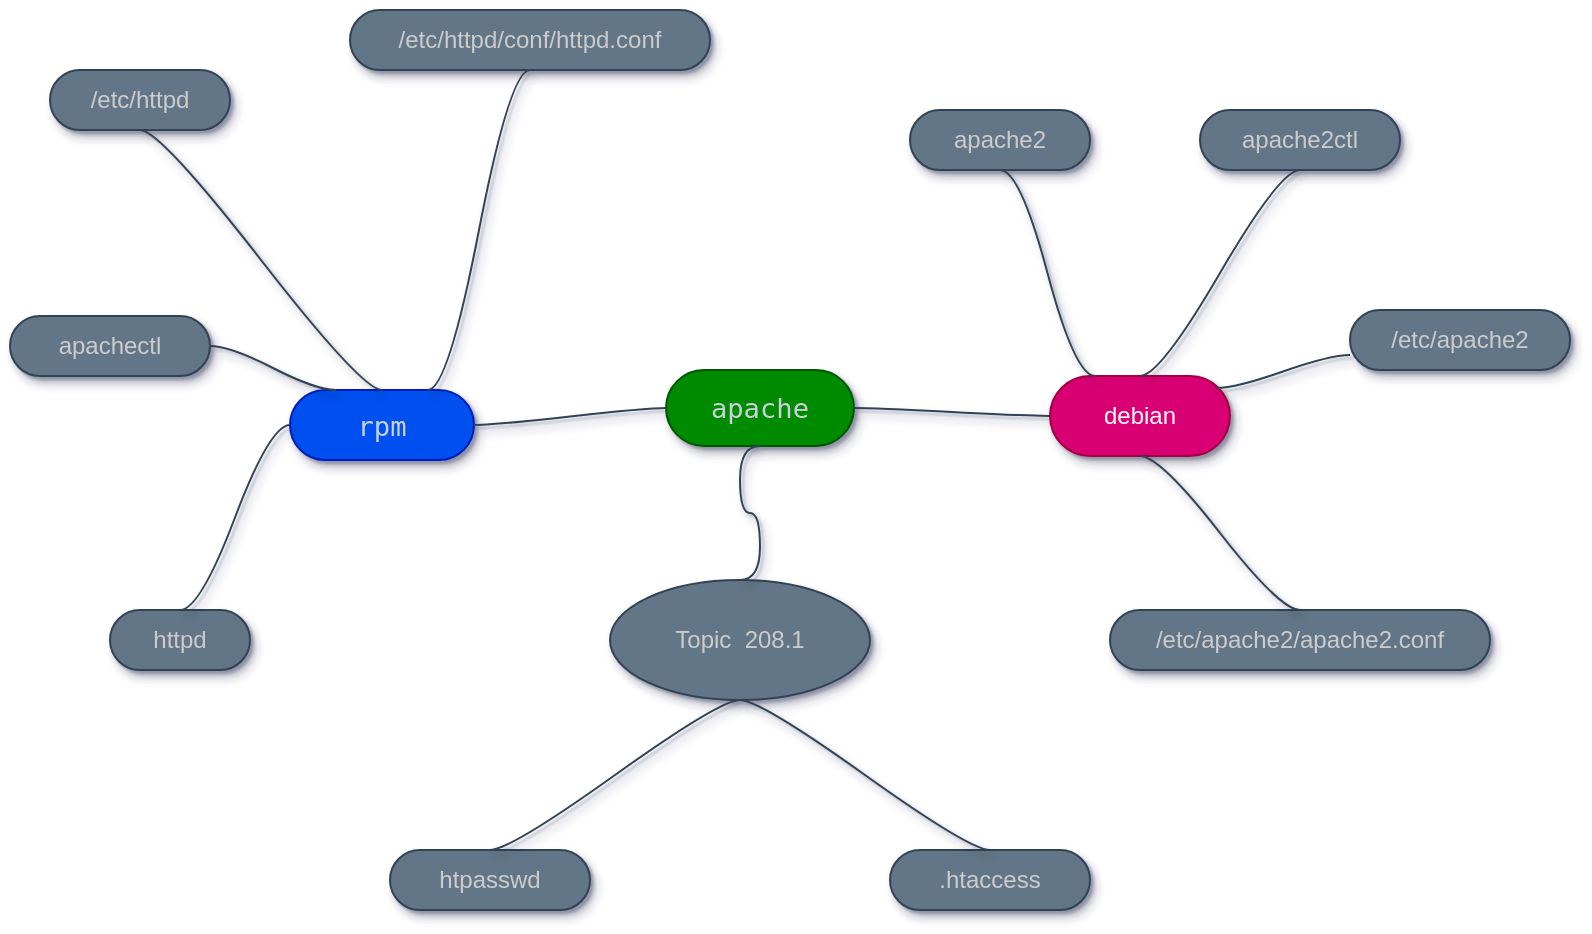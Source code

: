 <mxfile>
    <diagram id="bvMxqJy8REenpndCrTQX" name="Page-1">
        <mxGraphModel dx="1113" dy="1782" grid="1" gridSize="10" guides="1" tooltips="1" connect="1" arrows="1" fold="1" page="1" pageScale="1" pageWidth="850" pageHeight="1100" background="none" math="0" shadow="1">
            <root>
                <mxCell id="0"/>
                <mxCell id="1" parent="0"/>
                <mxCell id="8" value="Topic&amp;nbsp; 208.1" style="ellipse;whiteSpace=wrap;html=1;align=center;treeFolding=1;treeMoving=1;newEdgeStyle={&quot;edgeStyle&quot;:&quot;entityRelationEdgeStyle&quot;,&quot;startArrow&quot;:&quot;none&quot;,&quot;endArrow&quot;:&quot;none&quot;,&quot;segment&quot;:10,&quot;curved&quot;:1};fillColor=#647687;fontColor=#CCCCCC;strokeColor=#314354;shadow=1;sketch=0;" parent="1" vertex="1">
                    <mxGeometry x="320" y="-515" width="130" height="60" as="geometry"/>
                </mxCell>
                <mxCell id="74" value=".htaccess" style="whiteSpace=wrap;html=1;rounded=1;arcSize=50;align=center;verticalAlign=middle;strokeWidth=1;autosize=1;spacing=4;treeFolding=1;treeMoving=1;newEdgeStyle={&quot;edgeStyle&quot;:&quot;entityRelationEdgeStyle&quot;,&quot;startArrow&quot;:&quot;none&quot;,&quot;endArrow&quot;:&quot;none&quot;,&quot;segment&quot;:10,&quot;curved&quot;:1};fillColor=#647687;fontColor=#CCCCCC;strokeColor=#314354;shadow=1;sketch=0;" parent="1" vertex="1">
                    <mxGeometry x="460" y="-380" width="100" height="30" as="geometry"/>
                </mxCell>
                <mxCell id="75" value="" style="edgeStyle=entityRelationEdgeStyle;startArrow=none;endArrow=none;segment=10;curved=1;exitX=0.5;exitY=1;exitDx=0;exitDy=0;fillColor=#647687;strokeColor=#314354;shadow=1;fontColor=#CCCCCC;sketch=0;entryX=0.5;entryY=0;entryDx=0;entryDy=0;" parent="1" source="8" target="74" edge="1">
                    <mxGeometry relative="1" as="geometry">
                        <mxPoint x="329.02" y="-415" as="sourcePoint"/>
                    </mxGeometry>
                </mxCell>
                <mxCell id="78" value="&lt;pre style=&quot;box-sizing: border-box ; font-family: , , &amp;quot;sf mono&amp;quot; , &amp;quot;menlo&amp;quot; , &amp;quot;consolas&amp;quot; , &amp;quot;liberation mono&amp;quot; , monospace ; font-size: 13.6px ; margin-top: 0px ; margin-bottom: 0px ; overflow-wrap: normal ; padding: 16px ; overflow: auto ; line-height: 1.45 ; border-radius: 6px ; word-break: normal ; color: rgb(201 , 209 , 217)&quot;&gt;apache&lt;/pre&gt;" style="whiteSpace=wrap;html=1;rounded=1;arcSize=50;align=center;verticalAlign=middle;strokeWidth=1;autosize=1;spacing=4;treeFolding=1;treeMoving=1;newEdgeStyle={&quot;edgeStyle&quot;:&quot;entityRelationEdgeStyle&quot;,&quot;startArrow&quot;:&quot;none&quot;,&quot;endArrow&quot;:&quot;none&quot;,&quot;segment&quot;:10,&quot;curved&quot;:1};fillColor=#008a00;fontColor=#ffffff;strokeColor=#005700;shadow=1;sketch=0;" parent="1" vertex="1">
                    <mxGeometry x="348" y="-620" width="94" height="38" as="geometry"/>
                </mxCell>
                <mxCell id="79" value="" style="edgeStyle=entityRelationEdgeStyle;startArrow=none;endArrow=none;segment=10;curved=1;exitX=0.5;exitY=0;exitDx=0;exitDy=0;fillColor=#647687;strokeColor=#314354;fontColor=#CCCCCC;shadow=1;sketch=0;entryX=0.5;entryY=1;entryDx=0;entryDy=0;" parent="1" source="8" target="78" edge="1">
                    <mxGeometry relative="1" as="geometry">
                        <mxPoint x="500" y="-465" as="sourcePoint"/>
                    </mxGeometry>
                </mxCell>
                <mxCell id="82" value="" style="edgeStyle=entityRelationEdgeStyle;startArrow=none;endArrow=none;segment=10;curved=1;exitX=1;exitY=0.5;exitDx=0;exitDy=0;fillColor=#647687;strokeColor=#314354;shadow=1;fontColor=#CCCCCC;sketch=0;entryX=0;entryY=0.5;entryDx=0;entryDy=0;" parent="1" source="78" target="106" edge="1">
                    <mxGeometry relative="1" as="geometry">
                        <mxPoint x="382" y="-601" as="sourcePoint"/>
                        <mxPoint x="130" y="-570" as="targetPoint"/>
                    </mxGeometry>
                </mxCell>
                <mxCell id="83" value="&lt;pre style=&quot;box-sizing: border-box ; font-family: , , &amp;quot;sf mono&amp;quot; , &amp;quot;menlo&amp;quot; , &amp;quot;consolas&amp;quot; , &amp;quot;liberation mono&amp;quot; , monospace ; font-size: 13.6px ; margin-top: 0px ; margin-bottom: 0px ; overflow-wrap: normal ; padding: 16px ; overflow: auto ; line-height: 1.45 ; border-radius: 6px ; word-break: normal ; color: rgb(201 , 209 , 217)&quot;&gt;rpm&lt;/pre&gt;" style="whiteSpace=wrap;html=1;rounded=1;arcSize=50;align=center;verticalAlign=middle;strokeWidth=1;autosize=1;spacing=4;treeFolding=1;treeMoving=1;newEdgeStyle={&quot;edgeStyle&quot;:&quot;entityRelationEdgeStyle&quot;,&quot;startArrow&quot;:&quot;none&quot;,&quot;endArrow&quot;:&quot;none&quot;,&quot;segment&quot;:10,&quot;curved&quot;:1};fillColor=#0050ef;fontColor=#ffffff;strokeColor=#001DBC;shadow=1;sketch=0;" parent="1" vertex="1">
                    <mxGeometry x="160" y="-610" width="92" height="35" as="geometry"/>
                </mxCell>
                <mxCell id="84" value="" style="edgeStyle=entityRelationEdgeStyle;startArrow=none;endArrow=none;segment=10;curved=1;fillColor=#647687;strokeColor=#314354;shadow=1;fontColor=#CCCCCC;sketch=0;exitX=0;exitY=0.5;exitDx=0;exitDy=0;entryX=1;entryY=0.5;entryDx=0;entryDy=0;" parent="1" source="78" target="83" edge="1">
                    <mxGeometry relative="1" as="geometry">
                        <mxPoint x="328" y="-601" as="sourcePoint"/>
                    </mxGeometry>
                </mxCell>
                <mxCell id="102" value="htpasswd" style="whiteSpace=wrap;html=1;rounded=1;arcSize=50;align=center;verticalAlign=middle;strokeWidth=1;autosize=1;spacing=4;treeFolding=1;treeMoving=1;newEdgeStyle={&quot;edgeStyle&quot;:&quot;entityRelationEdgeStyle&quot;,&quot;startArrow&quot;:&quot;none&quot;,&quot;endArrow&quot;:&quot;none&quot;,&quot;segment&quot;:10,&quot;curved&quot;:1};fillColor=#647687;fontColor=#CCCCCC;strokeColor=#314354;shadow=1;sketch=0;" parent="1" vertex="1">
                    <mxGeometry x="210" y="-380" width="100" height="30" as="geometry"/>
                </mxCell>
                <mxCell id="103" value="" style="edgeStyle=entityRelationEdgeStyle;startArrow=none;endArrow=none;segment=10;curved=1;exitX=0.5;exitY=1;exitDx=0;exitDy=0;fillColor=#647687;strokeColor=#314354;shadow=1;fontColor=#CCCCCC;sketch=0;entryX=0.5;entryY=0;entryDx=0;entryDy=0;" parent="1" source="8" target="102" edge="1">
                    <mxGeometry relative="1" as="geometry">
                        <mxPoint x="330" y="-455" as="sourcePoint"/>
                    </mxGeometry>
                </mxCell>
                <mxCell id="104" value="apachectl" style="whiteSpace=wrap;html=1;rounded=1;arcSize=50;align=center;verticalAlign=middle;strokeWidth=1;autosize=1;spacing=4;treeFolding=1;treeMoving=1;newEdgeStyle={&quot;edgeStyle&quot;:&quot;entityRelationEdgeStyle&quot;,&quot;startArrow&quot;:&quot;none&quot;,&quot;endArrow&quot;:&quot;none&quot;,&quot;segment&quot;:10,&quot;curved&quot;:1};fillColor=#647687;fontColor=#CCCCCC;strokeColor=#314354;shadow=1;sketch=0;" parent="1" vertex="1">
                    <mxGeometry x="20" y="-647" width="100" height="30" as="geometry"/>
                </mxCell>
                <mxCell id="105" value="" style="edgeStyle=entityRelationEdgeStyle;startArrow=none;endArrow=none;segment=10;curved=1;exitX=0.25;exitY=0;exitDx=0;exitDy=0;fillColor=#647687;strokeColor=#314354;shadow=1;fontColor=#CCCCCC;sketch=0;entryX=1;entryY=0.5;entryDx=0;entryDy=0;" parent="1" source="83" target="104" edge="1">
                    <mxGeometry relative="1" as="geometry">
                        <mxPoint x="330" y="-445" as="sourcePoint"/>
                    </mxGeometry>
                </mxCell>
                <mxCell id="106" value="debian" style="whiteSpace=wrap;html=1;rounded=1;arcSize=50;align=center;verticalAlign=middle;strokeWidth=1;autosize=1;spacing=4;treeFolding=1;treeMoving=1;newEdgeStyle={&quot;edgeStyle&quot;:&quot;entityRelationEdgeStyle&quot;,&quot;startArrow&quot;:&quot;none&quot;,&quot;endArrow&quot;:&quot;none&quot;,&quot;segment&quot;:10,&quot;curved&quot;:1};fillColor=#d80073;fontColor=#ffffff;strokeColor=#A50040;shadow=1;sketch=0;" parent="1" vertex="1">
                    <mxGeometry x="540" y="-617" width="90" height="40" as="geometry"/>
                </mxCell>
                <mxCell id="108" value="httpd" style="whiteSpace=wrap;html=1;rounded=1;arcSize=50;align=center;verticalAlign=middle;strokeWidth=1;autosize=1;spacing=4;treeFolding=1;treeMoving=1;newEdgeStyle={&quot;edgeStyle&quot;:&quot;entityRelationEdgeStyle&quot;,&quot;startArrow&quot;:&quot;none&quot;,&quot;endArrow&quot;:&quot;none&quot;,&quot;segment&quot;:10,&quot;curved&quot;:1};fillColor=#647687;fontColor=#CCCCCC;strokeColor=#314354;shadow=1;sketch=0;" parent="1" vertex="1">
                    <mxGeometry x="70" y="-500" width="70" height="30" as="geometry"/>
                </mxCell>
                <mxCell id="109" value="" style="edgeStyle=entityRelationEdgeStyle;startArrow=none;endArrow=none;segment=10;curved=1;fillColor=#647687;strokeColor=#314354;shadow=1;fontColor=#CCCCCC;sketch=0;entryX=0.5;entryY=0;entryDx=0;entryDy=0;exitX=0;exitY=0.5;exitDx=0;exitDy=0;" parent="1" source="83" target="108" edge="1">
                    <mxGeometry relative="1" as="geometry">
                        <mxPoint x="690" y="-760" as="sourcePoint"/>
                    </mxGeometry>
                </mxCell>
                <mxCell id="110" value="apache2" style="whiteSpace=wrap;html=1;rounded=1;arcSize=50;align=center;verticalAlign=middle;strokeWidth=1;autosize=1;spacing=4;treeFolding=1;treeMoving=1;newEdgeStyle={&quot;edgeStyle&quot;:&quot;entityRelationEdgeStyle&quot;,&quot;startArrow&quot;:&quot;none&quot;,&quot;endArrow&quot;:&quot;none&quot;,&quot;segment&quot;:10,&quot;curved&quot;:1};fillColor=#647687;fontColor=#CCCCCC;strokeColor=#314354;shadow=1;sketch=0;" parent="1" vertex="1">
                    <mxGeometry x="470" y="-750" width="90" height="30" as="geometry"/>
                </mxCell>
                <mxCell id="111" value="" style="edgeStyle=entityRelationEdgeStyle;startArrow=none;endArrow=none;segment=10;curved=1;exitX=0.25;exitY=0;exitDx=0;exitDy=0;fillColor=#647687;strokeColor=#314354;shadow=1;fontColor=#CCCCCC;sketch=0;entryX=0.5;entryY=1;entryDx=0;entryDy=0;" parent="1" source="106" target="110" edge="1">
                    <mxGeometry relative="1" as="geometry">
                        <mxPoint x="540" y="-720" as="sourcePoint"/>
                    </mxGeometry>
                </mxCell>
                <mxCell id="112" value="apache2ctl" style="whiteSpace=wrap;html=1;rounded=1;arcSize=50;align=center;verticalAlign=middle;strokeWidth=1;autosize=1;spacing=4;treeFolding=1;treeMoving=1;newEdgeStyle={&quot;edgeStyle&quot;:&quot;entityRelationEdgeStyle&quot;,&quot;startArrow&quot;:&quot;none&quot;,&quot;endArrow&quot;:&quot;none&quot;,&quot;segment&quot;:10,&quot;curved&quot;:1};fillColor=#647687;fontColor=#CCCCCC;strokeColor=#314354;shadow=1;sketch=0;" parent="1" vertex="1">
                    <mxGeometry x="615" y="-750" width="100" height="30" as="geometry"/>
                </mxCell>
                <mxCell id="113" value="" style="edgeStyle=entityRelationEdgeStyle;startArrow=none;endArrow=none;segment=10;curved=1;exitX=0.5;exitY=0;exitDx=0;exitDy=0;fillColor=#647687;strokeColor=#314354;shadow=1;fontColor=#CCCCCC;sketch=0;entryX=0.5;entryY=1;entryDx=0;entryDy=0;" parent="1" source="106" target="112" edge="1">
                    <mxGeometry relative="1" as="geometry">
                        <mxPoint x="789.972" y="-770" as="sourcePoint"/>
                    </mxGeometry>
                </mxCell>
                <mxCell id="114" value="/etc/httpd" style="whiteSpace=wrap;html=1;rounded=1;arcSize=50;align=center;verticalAlign=middle;strokeWidth=1;autosize=1;spacing=4;treeFolding=1;treeMoving=1;newEdgeStyle={&quot;edgeStyle&quot;:&quot;entityRelationEdgeStyle&quot;,&quot;startArrow&quot;:&quot;none&quot;,&quot;endArrow&quot;:&quot;none&quot;,&quot;segment&quot;:10,&quot;curved&quot;:1};fillColor=#647687;fontColor=#CCCCCC;strokeColor=#314354;shadow=1;sketch=0;" parent="1" vertex="1">
                    <mxGeometry x="40" y="-770" width="90" height="30" as="geometry"/>
                </mxCell>
                <mxCell id="115" value="" style="edgeStyle=entityRelationEdgeStyle;startArrow=none;endArrow=none;segment=10;curved=1;fillColor=#647687;strokeColor=#314354;shadow=1;fontColor=#CCCCCC;sketch=0;entryX=0.5;entryY=1;entryDx=0;entryDy=0;exitX=0.5;exitY=0;exitDx=0;exitDy=0;" parent="1" source="83" target="114" edge="1">
                    <mxGeometry relative="1" as="geometry">
                        <mxPoint x="272" y="-732.5" as="sourcePoint"/>
                    </mxGeometry>
                </mxCell>
                <mxCell id="119" value="/etc/httpd/conf/httpd.conf" style="whiteSpace=wrap;html=1;rounded=1;arcSize=50;align=center;verticalAlign=middle;strokeWidth=1;autosize=1;spacing=4;treeFolding=1;treeMoving=1;newEdgeStyle={&quot;edgeStyle&quot;:&quot;entityRelationEdgeStyle&quot;,&quot;startArrow&quot;:&quot;none&quot;,&quot;endArrow&quot;:&quot;none&quot;,&quot;segment&quot;:10,&quot;curved&quot;:1};fillColor=#647687;fontColor=#CCCCCC;strokeColor=#314354;shadow=1;sketch=0;" parent="1" vertex="1">
                    <mxGeometry x="190" y="-800" width="180" height="30" as="geometry"/>
                </mxCell>
                <mxCell id="120" value="" style="edgeStyle=entityRelationEdgeStyle;startArrow=none;endArrow=none;segment=10;curved=1;fillColor=#647687;strokeColor=#314354;shadow=1;fontColor=#CCCCCC;sketch=0;entryX=0.5;entryY=1;entryDx=0;entryDy=0;exitX=0.75;exitY=0;exitDx=0;exitDy=0;" parent="1" source="83" edge="1" target="119">
                    <mxGeometry relative="1" as="geometry">
                        <mxPoint x="282" y="-722.5" as="sourcePoint"/>
                        <mxPoint x="280" y="-820" as="targetPoint"/>
                    </mxGeometry>
                </mxCell>
                <mxCell id="121" value="/etc/apache2" style="whiteSpace=wrap;html=1;rounded=1;arcSize=50;align=center;verticalAlign=middle;strokeWidth=1;autosize=1;spacing=4;treeFolding=1;treeMoving=1;newEdgeStyle={&quot;edgeStyle&quot;:&quot;entityRelationEdgeStyle&quot;,&quot;startArrow&quot;:&quot;none&quot;,&quot;endArrow&quot;:&quot;none&quot;,&quot;segment&quot;:10,&quot;curved&quot;:1};fillColor=#647687;fontColor=#CCCCCC;strokeColor=#314354;shadow=1;sketch=0;" parent="1" vertex="1">
                    <mxGeometry x="690" y="-650" width="110" height="30" as="geometry"/>
                </mxCell>
                <mxCell id="122" value="" style="edgeStyle=entityRelationEdgeStyle;startArrow=none;endArrow=none;segment=10;curved=1;fillColor=#647687;strokeColor=#314354;shadow=1;fontColor=#CCCCCC;sketch=0;entryX=0;entryY=0.75;entryDx=0;entryDy=0;exitX=0.922;exitY=0.15;exitDx=0;exitDy=0;exitPerimeter=0;" parent="1" source="106" target="121" edge="1">
                    <mxGeometry relative="1" as="geometry">
                        <mxPoint x="572" y="-962.5" as="sourcePoint"/>
                    </mxGeometry>
                </mxCell>
                <mxCell id="125" value="/etc/apache2/apache2.conf" style="whiteSpace=wrap;html=1;rounded=1;arcSize=50;align=center;verticalAlign=middle;strokeWidth=1;autosize=1;spacing=4;treeFolding=1;treeMoving=1;newEdgeStyle={&quot;edgeStyle&quot;:&quot;entityRelationEdgeStyle&quot;,&quot;startArrow&quot;:&quot;none&quot;,&quot;endArrow&quot;:&quot;none&quot;,&quot;segment&quot;:10,&quot;curved&quot;:1};fillColor=#647687;fontColor=#CCCCCC;strokeColor=#314354;shadow=1;sketch=0;" parent="1" vertex="1">
                    <mxGeometry x="570" y="-500" width="190" height="30" as="geometry"/>
                </mxCell>
                <mxCell id="126" value="" style="edgeStyle=entityRelationEdgeStyle;startArrow=none;endArrow=none;segment=10;curved=1;fillColor=#647687;strokeColor=#314354;shadow=1;fontColor=#CCCCCC;sketch=0;entryX=0.5;entryY=0;entryDx=0;entryDy=0;exitX=0.5;exitY=1;exitDx=0;exitDy=0;" parent="1" source="106" target="125" edge="1">
                    <mxGeometry relative="1" as="geometry">
                        <mxPoint x="602.98" y="-684" as="sourcePoint"/>
                    </mxGeometry>
                </mxCell>
            </root>
        </mxGraphModel>
    </diagram>
</mxfile>